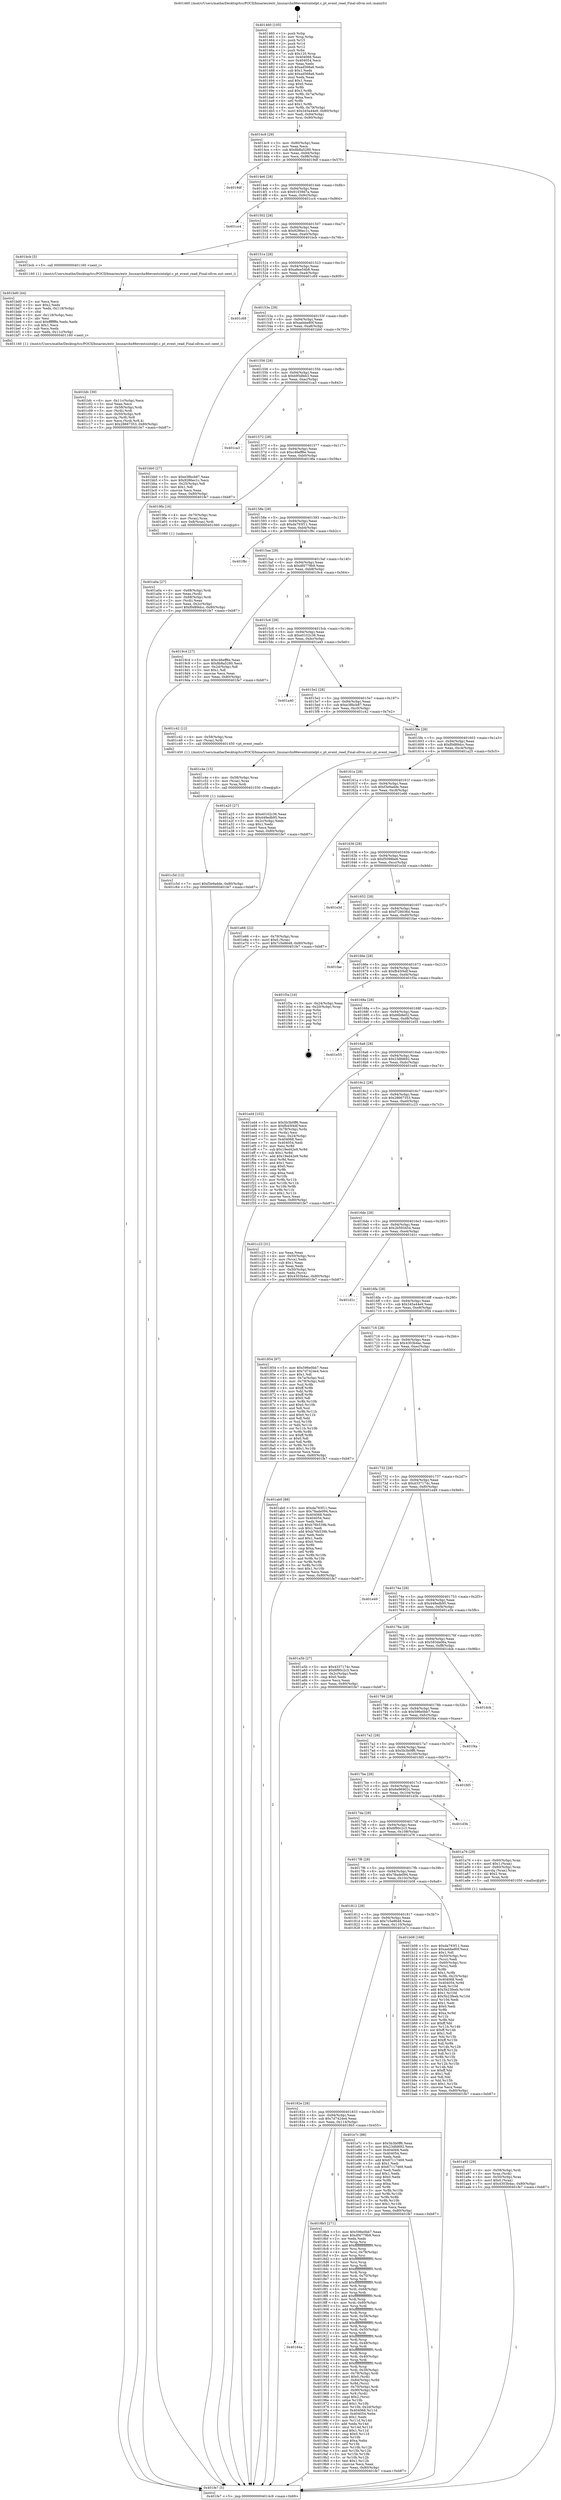 digraph "0x401460" {
  label = "0x401460 (/mnt/c/Users/mathe/Desktop/tcc/POCII/binaries/extr_linuxarchx86eventsintelpt.c_pt_event_read_Final-ollvm.out::main(0))"
  labelloc = "t"
  node[shape=record]

  Entry [label="",width=0.3,height=0.3,shape=circle,fillcolor=black,style=filled]
  "0x4014c9" [label="{
     0x4014c9 [29]\l
     | [instrs]\l
     &nbsp;&nbsp;0x4014c9 \<+3\>: mov -0x80(%rbp),%eax\l
     &nbsp;&nbsp;0x4014cc \<+2\>: mov %eax,%ecx\l
     &nbsp;&nbsp;0x4014ce \<+6\>: sub $0x8b8a5280,%ecx\l
     &nbsp;&nbsp;0x4014d4 \<+6\>: mov %eax,-0x94(%rbp)\l
     &nbsp;&nbsp;0x4014da \<+6\>: mov %ecx,-0x98(%rbp)\l
     &nbsp;&nbsp;0x4014e0 \<+6\>: je 00000000004019df \<main+0x57f\>\l
  }"]
  "0x4019df" [label="{
     0x4019df\l
  }", style=dashed]
  "0x4014e6" [label="{
     0x4014e6 [28]\l
     | [instrs]\l
     &nbsp;&nbsp;0x4014e6 \<+5\>: jmp 00000000004014eb \<main+0x8b\>\l
     &nbsp;&nbsp;0x4014eb \<+6\>: mov -0x94(%rbp),%eax\l
     &nbsp;&nbsp;0x4014f1 \<+5\>: sub $0x91039d7a,%eax\l
     &nbsp;&nbsp;0x4014f6 \<+6\>: mov %eax,-0x9c(%rbp)\l
     &nbsp;&nbsp;0x4014fc \<+6\>: je 0000000000401cc4 \<main+0x864\>\l
  }"]
  Exit [label="",width=0.3,height=0.3,shape=circle,fillcolor=black,style=filled,peripheries=2]
  "0x401cc4" [label="{
     0x401cc4\l
  }", style=dashed]
  "0x401502" [label="{
     0x401502 [28]\l
     | [instrs]\l
     &nbsp;&nbsp;0x401502 \<+5\>: jmp 0000000000401507 \<main+0xa7\>\l
     &nbsp;&nbsp;0x401507 \<+6\>: mov -0x94(%rbp),%eax\l
     &nbsp;&nbsp;0x40150d \<+5\>: sub $0x9286ec1c,%eax\l
     &nbsp;&nbsp;0x401512 \<+6\>: mov %eax,-0xa0(%rbp)\l
     &nbsp;&nbsp;0x401518 \<+6\>: je 0000000000401bcb \<main+0x76b\>\l
  }"]
  "0x401c5d" [label="{
     0x401c5d [12]\l
     | [instrs]\l
     &nbsp;&nbsp;0x401c5d \<+7\>: movl $0xf3e9adde,-0x80(%rbp)\l
     &nbsp;&nbsp;0x401c64 \<+5\>: jmp 0000000000401fe7 \<main+0xb87\>\l
  }"]
  "0x401bcb" [label="{
     0x401bcb [5]\l
     | [instrs]\l
     &nbsp;&nbsp;0x401bcb \<+5\>: call 0000000000401160 \<next_i\>\l
     | [calls]\l
     &nbsp;&nbsp;0x401160 \{1\} (/mnt/c/Users/mathe/Desktop/tcc/POCII/binaries/extr_linuxarchx86eventsintelpt.c_pt_event_read_Final-ollvm.out::next_i)\l
  }"]
  "0x40151e" [label="{
     0x40151e [28]\l
     | [instrs]\l
     &nbsp;&nbsp;0x40151e \<+5\>: jmp 0000000000401523 \<main+0xc3\>\l
     &nbsp;&nbsp;0x401523 \<+6\>: mov -0x94(%rbp),%eax\l
     &nbsp;&nbsp;0x401529 \<+5\>: sub $0xa8ee54b8,%eax\l
     &nbsp;&nbsp;0x40152e \<+6\>: mov %eax,-0xa4(%rbp)\l
     &nbsp;&nbsp;0x401534 \<+6\>: je 0000000000401c69 \<main+0x809\>\l
  }"]
  "0x401c4e" [label="{
     0x401c4e [15]\l
     | [instrs]\l
     &nbsp;&nbsp;0x401c4e \<+4\>: mov -0x58(%rbp),%rax\l
     &nbsp;&nbsp;0x401c52 \<+3\>: mov (%rax),%rax\l
     &nbsp;&nbsp;0x401c55 \<+3\>: mov %rax,%rdi\l
     &nbsp;&nbsp;0x401c58 \<+5\>: call 0000000000401030 \<free@plt\>\l
     | [calls]\l
     &nbsp;&nbsp;0x401030 \{1\} (unknown)\l
  }"]
  "0x401c69" [label="{
     0x401c69\l
  }", style=dashed]
  "0x40153a" [label="{
     0x40153a [28]\l
     | [instrs]\l
     &nbsp;&nbsp;0x40153a \<+5\>: jmp 000000000040153f \<main+0xdf\>\l
     &nbsp;&nbsp;0x40153f \<+6\>: mov -0x94(%rbp),%eax\l
     &nbsp;&nbsp;0x401545 \<+5\>: sub $0xaebbe80f,%eax\l
     &nbsp;&nbsp;0x40154a \<+6\>: mov %eax,-0xa8(%rbp)\l
     &nbsp;&nbsp;0x401550 \<+6\>: je 0000000000401bb0 \<main+0x750\>\l
  }"]
  "0x401bfc" [label="{
     0x401bfc [39]\l
     | [instrs]\l
     &nbsp;&nbsp;0x401bfc \<+6\>: mov -0x11c(%rbp),%ecx\l
     &nbsp;&nbsp;0x401c02 \<+3\>: imul %eax,%ecx\l
     &nbsp;&nbsp;0x401c05 \<+4\>: mov -0x58(%rbp),%rdi\l
     &nbsp;&nbsp;0x401c09 \<+3\>: mov (%rdi),%rdi\l
     &nbsp;&nbsp;0x401c0c \<+4\>: mov -0x50(%rbp),%r8\l
     &nbsp;&nbsp;0x401c10 \<+3\>: movslq (%r8),%r8\l
     &nbsp;&nbsp;0x401c13 \<+4\>: mov %ecx,(%rdi,%r8,4)\l
     &nbsp;&nbsp;0x401c17 \<+7\>: movl $0x28667353,-0x80(%rbp)\l
     &nbsp;&nbsp;0x401c1e \<+5\>: jmp 0000000000401fe7 \<main+0xb87\>\l
  }"]
  "0x401bb0" [label="{
     0x401bb0 [27]\l
     | [instrs]\l
     &nbsp;&nbsp;0x401bb0 \<+5\>: mov $0xe38bcb87,%eax\l
     &nbsp;&nbsp;0x401bb5 \<+5\>: mov $0x9286ec1c,%ecx\l
     &nbsp;&nbsp;0x401bba \<+3\>: mov -0x25(%rbp),%dl\l
     &nbsp;&nbsp;0x401bbd \<+3\>: test $0x1,%dl\l
     &nbsp;&nbsp;0x401bc0 \<+3\>: cmovne %ecx,%eax\l
     &nbsp;&nbsp;0x401bc3 \<+3\>: mov %eax,-0x80(%rbp)\l
     &nbsp;&nbsp;0x401bc6 \<+5\>: jmp 0000000000401fe7 \<main+0xb87\>\l
  }"]
  "0x401556" [label="{
     0x401556 [28]\l
     | [instrs]\l
     &nbsp;&nbsp;0x401556 \<+5\>: jmp 000000000040155b \<main+0xfb\>\l
     &nbsp;&nbsp;0x40155b \<+6\>: mov -0x94(%rbp),%eax\l
     &nbsp;&nbsp;0x401561 \<+5\>: sub $0xb95dfeb3,%eax\l
     &nbsp;&nbsp;0x401566 \<+6\>: mov %eax,-0xac(%rbp)\l
     &nbsp;&nbsp;0x40156c \<+6\>: je 0000000000401ca3 \<main+0x843\>\l
  }"]
  "0x401bd0" [label="{
     0x401bd0 [44]\l
     | [instrs]\l
     &nbsp;&nbsp;0x401bd0 \<+2\>: xor %ecx,%ecx\l
     &nbsp;&nbsp;0x401bd2 \<+5\>: mov $0x2,%edx\l
     &nbsp;&nbsp;0x401bd7 \<+6\>: mov %edx,-0x118(%rbp)\l
     &nbsp;&nbsp;0x401bdd \<+1\>: cltd\l
     &nbsp;&nbsp;0x401bde \<+6\>: mov -0x118(%rbp),%esi\l
     &nbsp;&nbsp;0x401be4 \<+2\>: idiv %esi\l
     &nbsp;&nbsp;0x401be6 \<+6\>: imul $0xfffffffe,%edx,%edx\l
     &nbsp;&nbsp;0x401bec \<+3\>: sub $0x1,%ecx\l
     &nbsp;&nbsp;0x401bef \<+2\>: sub %ecx,%edx\l
     &nbsp;&nbsp;0x401bf1 \<+6\>: mov %edx,-0x11c(%rbp)\l
     &nbsp;&nbsp;0x401bf7 \<+5\>: call 0000000000401160 \<next_i\>\l
     | [calls]\l
     &nbsp;&nbsp;0x401160 \{1\} (/mnt/c/Users/mathe/Desktop/tcc/POCII/binaries/extr_linuxarchx86eventsintelpt.c_pt_event_read_Final-ollvm.out::next_i)\l
  }"]
  "0x401ca3" [label="{
     0x401ca3\l
  }", style=dashed]
  "0x401572" [label="{
     0x401572 [28]\l
     | [instrs]\l
     &nbsp;&nbsp;0x401572 \<+5\>: jmp 0000000000401577 \<main+0x117\>\l
     &nbsp;&nbsp;0x401577 \<+6\>: mov -0x94(%rbp),%eax\l
     &nbsp;&nbsp;0x40157d \<+5\>: sub $0xc46eff6e,%eax\l
     &nbsp;&nbsp;0x401582 \<+6\>: mov %eax,-0xb0(%rbp)\l
     &nbsp;&nbsp;0x401588 \<+6\>: je 00000000004019fa \<main+0x59a\>\l
  }"]
  "0x401a93" [label="{
     0x401a93 [29]\l
     | [instrs]\l
     &nbsp;&nbsp;0x401a93 \<+4\>: mov -0x58(%rbp),%rdi\l
     &nbsp;&nbsp;0x401a97 \<+3\>: mov %rax,(%rdi)\l
     &nbsp;&nbsp;0x401a9a \<+4\>: mov -0x50(%rbp),%rax\l
     &nbsp;&nbsp;0x401a9e \<+6\>: movl $0x0,(%rax)\l
     &nbsp;&nbsp;0x401aa4 \<+7\>: movl $0x4303b4ac,-0x80(%rbp)\l
     &nbsp;&nbsp;0x401aab \<+5\>: jmp 0000000000401fe7 \<main+0xb87\>\l
  }"]
  "0x4019fa" [label="{
     0x4019fa [16]\l
     | [instrs]\l
     &nbsp;&nbsp;0x4019fa \<+4\>: mov -0x70(%rbp),%rax\l
     &nbsp;&nbsp;0x4019fe \<+3\>: mov (%rax),%rax\l
     &nbsp;&nbsp;0x401a01 \<+4\>: mov 0x8(%rax),%rdi\l
     &nbsp;&nbsp;0x401a05 \<+5\>: call 0000000000401060 \<atoi@plt\>\l
     | [calls]\l
     &nbsp;&nbsp;0x401060 \{1\} (unknown)\l
  }"]
  "0x40158e" [label="{
     0x40158e [28]\l
     | [instrs]\l
     &nbsp;&nbsp;0x40158e \<+5\>: jmp 0000000000401593 \<main+0x133\>\l
     &nbsp;&nbsp;0x401593 \<+6\>: mov -0x94(%rbp),%eax\l
     &nbsp;&nbsp;0x401599 \<+5\>: sub $0xda793f11,%eax\l
     &nbsp;&nbsp;0x40159e \<+6\>: mov %eax,-0xb4(%rbp)\l
     &nbsp;&nbsp;0x4015a4 \<+6\>: je 0000000000401f8c \<main+0xb2c\>\l
  }"]
  "0x401a0a" [label="{
     0x401a0a [27]\l
     | [instrs]\l
     &nbsp;&nbsp;0x401a0a \<+4\>: mov -0x68(%rbp),%rdi\l
     &nbsp;&nbsp;0x401a0e \<+2\>: mov %eax,(%rdi)\l
     &nbsp;&nbsp;0x401a10 \<+4\>: mov -0x68(%rbp),%rdi\l
     &nbsp;&nbsp;0x401a14 \<+2\>: mov (%rdi),%eax\l
     &nbsp;&nbsp;0x401a16 \<+3\>: mov %eax,-0x2c(%rbp)\l
     &nbsp;&nbsp;0x401a19 \<+7\>: movl $0xf0d89dcc,-0x80(%rbp)\l
     &nbsp;&nbsp;0x401a20 \<+5\>: jmp 0000000000401fe7 \<main+0xb87\>\l
  }"]
  "0x401f8c" [label="{
     0x401f8c\l
  }", style=dashed]
  "0x4015aa" [label="{
     0x4015aa [28]\l
     | [instrs]\l
     &nbsp;&nbsp;0x4015aa \<+5\>: jmp 00000000004015af \<main+0x14f\>\l
     &nbsp;&nbsp;0x4015af \<+6\>: mov -0x94(%rbp),%eax\l
     &nbsp;&nbsp;0x4015b5 \<+5\>: sub $0xdf4779b9,%eax\l
     &nbsp;&nbsp;0x4015ba \<+6\>: mov %eax,-0xb8(%rbp)\l
     &nbsp;&nbsp;0x4015c0 \<+6\>: je 00000000004019c4 \<main+0x564\>\l
  }"]
  "0x40184a" [label="{
     0x40184a\l
  }", style=dashed]
  "0x4019c4" [label="{
     0x4019c4 [27]\l
     | [instrs]\l
     &nbsp;&nbsp;0x4019c4 \<+5\>: mov $0xc46eff6e,%eax\l
     &nbsp;&nbsp;0x4019c9 \<+5\>: mov $0x8b8a5280,%ecx\l
     &nbsp;&nbsp;0x4019ce \<+3\>: mov -0x2d(%rbp),%dl\l
     &nbsp;&nbsp;0x4019d1 \<+3\>: test $0x1,%dl\l
     &nbsp;&nbsp;0x4019d4 \<+3\>: cmovne %ecx,%eax\l
     &nbsp;&nbsp;0x4019d7 \<+3\>: mov %eax,-0x80(%rbp)\l
     &nbsp;&nbsp;0x4019da \<+5\>: jmp 0000000000401fe7 \<main+0xb87\>\l
  }"]
  "0x4015c6" [label="{
     0x4015c6 [28]\l
     | [instrs]\l
     &nbsp;&nbsp;0x4015c6 \<+5\>: jmp 00000000004015cb \<main+0x16b\>\l
     &nbsp;&nbsp;0x4015cb \<+6\>: mov -0x94(%rbp),%eax\l
     &nbsp;&nbsp;0x4015d1 \<+5\>: sub $0xe0102c36,%eax\l
     &nbsp;&nbsp;0x4015d6 \<+6\>: mov %eax,-0xbc(%rbp)\l
     &nbsp;&nbsp;0x4015dc \<+6\>: je 0000000000401a40 \<main+0x5e0\>\l
  }"]
  "0x4018b5" [label="{
     0x4018b5 [271]\l
     | [instrs]\l
     &nbsp;&nbsp;0x4018b5 \<+5\>: mov $0x596e0bb7,%eax\l
     &nbsp;&nbsp;0x4018ba \<+5\>: mov $0xdf4779b9,%ecx\l
     &nbsp;&nbsp;0x4018bf \<+2\>: xor %edx,%edx\l
     &nbsp;&nbsp;0x4018c1 \<+3\>: mov %rsp,%rsi\l
     &nbsp;&nbsp;0x4018c4 \<+4\>: add $0xfffffffffffffff0,%rsi\l
     &nbsp;&nbsp;0x4018c8 \<+3\>: mov %rsi,%rsp\l
     &nbsp;&nbsp;0x4018cb \<+4\>: mov %rsi,-0x78(%rbp)\l
     &nbsp;&nbsp;0x4018cf \<+3\>: mov %rsp,%rsi\l
     &nbsp;&nbsp;0x4018d2 \<+4\>: add $0xfffffffffffffff0,%rsi\l
     &nbsp;&nbsp;0x4018d6 \<+3\>: mov %rsi,%rsp\l
     &nbsp;&nbsp;0x4018d9 \<+3\>: mov %rsp,%rdi\l
     &nbsp;&nbsp;0x4018dc \<+4\>: add $0xfffffffffffffff0,%rdi\l
     &nbsp;&nbsp;0x4018e0 \<+3\>: mov %rdi,%rsp\l
     &nbsp;&nbsp;0x4018e3 \<+4\>: mov %rdi,-0x70(%rbp)\l
     &nbsp;&nbsp;0x4018e7 \<+3\>: mov %rsp,%rdi\l
     &nbsp;&nbsp;0x4018ea \<+4\>: add $0xfffffffffffffff0,%rdi\l
     &nbsp;&nbsp;0x4018ee \<+3\>: mov %rdi,%rsp\l
     &nbsp;&nbsp;0x4018f1 \<+4\>: mov %rdi,-0x68(%rbp)\l
     &nbsp;&nbsp;0x4018f5 \<+3\>: mov %rsp,%rdi\l
     &nbsp;&nbsp;0x4018f8 \<+4\>: add $0xfffffffffffffff0,%rdi\l
     &nbsp;&nbsp;0x4018fc \<+3\>: mov %rdi,%rsp\l
     &nbsp;&nbsp;0x4018ff \<+4\>: mov %rdi,-0x60(%rbp)\l
     &nbsp;&nbsp;0x401903 \<+3\>: mov %rsp,%rdi\l
     &nbsp;&nbsp;0x401906 \<+4\>: add $0xfffffffffffffff0,%rdi\l
     &nbsp;&nbsp;0x40190a \<+3\>: mov %rdi,%rsp\l
     &nbsp;&nbsp;0x40190d \<+4\>: mov %rdi,-0x58(%rbp)\l
     &nbsp;&nbsp;0x401911 \<+3\>: mov %rsp,%rdi\l
     &nbsp;&nbsp;0x401914 \<+4\>: add $0xfffffffffffffff0,%rdi\l
     &nbsp;&nbsp;0x401918 \<+3\>: mov %rdi,%rsp\l
     &nbsp;&nbsp;0x40191b \<+4\>: mov %rdi,-0x50(%rbp)\l
     &nbsp;&nbsp;0x40191f \<+3\>: mov %rsp,%rdi\l
     &nbsp;&nbsp;0x401922 \<+4\>: add $0xfffffffffffffff0,%rdi\l
     &nbsp;&nbsp;0x401926 \<+3\>: mov %rdi,%rsp\l
     &nbsp;&nbsp;0x401929 \<+4\>: mov %rdi,-0x48(%rbp)\l
     &nbsp;&nbsp;0x40192d \<+3\>: mov %rsp,%rdi\l
     &nbsp;&nbsp;0x401930 \<+4\>: add $0xfffffffffffffff0,%rdi\l
     &nbsp;&nbsp;0x401934 \<+3\>: mov %rdi,%rsp\l
     &nbsp;&nbsp;0x401937 \<+4\>: mov %rdi,-0x40(%rbp)\l
     &nbsp;&nbsp;0x40193b \<+3\>: mov %rsp,%rdi\l
     &nbsp;&nbsp;0x40193e \<+4\>: add $0xfffffffffffffff0,%rdi\l
     &nbsp;&nbsp;0x401942 \<+3\>: mov %rdi,%rsp\l
     &nbsp;&nbsp;0x401945 \<+4\>: mov %rdi,-0x38(%rbp)\l
     &nbsp;&nbsp;0x401949 \<+4\>: mov -0x78(%rbp),%rdi\l
     &nbsp;&nbsp;0x40194d \<+6\>: movl $0x0,(%rdi)\l
     &nbsp;&nbsp;0x401953 \<+7\>: mov -0x84(%rbp),%r8d\l
     &nbsp;&nbsp;0x40195a \<+3\>: mov %r8d,(%rsi)\l
     &nbsp;&nbsp;0x40195d \<+4\>: mov -0x70(%rbp),%rdi\l
     &nbsp;&nbsp;0x401961 \<+7\>: mov -0x90(%rbp),%r9\l
     &nbsp;&nbsp;0x401968 \<+3\>: mov %r9,(%rdi)\l
     &nbsp;&nbsp;0x40196b \<+3\>: cmpl $0x2,(%rsi)\l
     &nbsp;&nbsp;0x40196e \<+4\>: setne %r10b\l
     &nbsp;&nbsp;0x401972 \<+4\>: and $0x1,%r10b\l
     &nbsp;&nbsp;0x401976 \<+4\>: mov %r10b,-0x2d(%rbp)\l
     &nbsp;&nbsp;0x40197a \<+8\>: mov 0x404068,%r11d\l
     &nbsp;&nbsp;0x401982 \<+7\>: mov 0x404054,%ebx\l
     &nbsp;&nbsp;0x401989 \<+3\>: sub $0x1,%edx\l
     &nbsp;&nbsp;0x40198c \<+3\>: mov %r11d,%r14d\l
     &nbsp;&nbsp;0x40198f \<+3\>: add %edx,%r14d\l
     &nbsp;&nbsp;0x401992 \<+4\>: imul %r14d,%r11d\l
     &nbsp;&nbsp;0x401996 \<+4\>: and $0x1,%r11d\l
     &nbsp;&nbsp;0x40199a \<+4\>: cmp $0x0,%r11d\l
     &nbsp;&nbsp;0x40199e \<+4\>: sete %r10b\l
     &nbsp;&nbsp;0x4019a2 \<+3\>: cmp $0xa,%ebx\l
     &nbsp;&nbsp;0x4019a5 \<+4\>: setl %r15b\l
     &nbsp;&nbsp;0x4019a9 \<+3\>: mov %r10b,%r12b\l
     &nbsp;&nbsp;0x4019ac \<+3\>: and %r15b,%r12b\l
     &nbsp;&nbsp;0x4019af \<+3\>: xor %r15b,%r10b\l
     &nbsp;&nbsp;0x4019b2 \<+3\>: or %r10b,%r12b\l
     &nbsp;&nbsp;0x4019b5 \<+4\>: test $0x1,%r12b\l
     &nbsp;&nbsp;0x4019b9 \<+3\>: cmovne %ecx,%eax\l
     &nbsp;&nbsp;0x4019bc \<+3\>: mov %eax,-0x80(%rbp)\l
     &nbsp;&nbsp;0x4019bf \<+5\>: jmp 0000000000401fe7 \<main+0xb87\>\l
  }"]
  "0x401a40" [label="{
     0x401a40\l
  }", style=dashed]
  "0x4015e2" [label="{
     0x4015e2 [28]\l
     | [instrs]\l
     &nbsp;&nbsp;0x4015e2 \<+5\>: jmp 00000000004015e7 \<main+0x187\>\l
     &nbsp;&nbsp;0x4015e7 \<+6\>: mov -0x94(%rbp),%eax\l
     &nbsp;&nbsp;0x4015ed \<+5\>: sub $0xe38bcb87,%eax\l
     &nbsp;&nbsp;0x4015f2 \<+6\>: mov %eax,-0xc0(%rbp)\l
     &nbsp;&nbsp;0x4015f8 \<+6\>: je 0000000000401c42 \<main+0x7e2\>\l
  }"]
  "0x40182e" [label="{
     0x40182e [28]\l
     | [instrs]\l
     &nbsp;&nbsp;0x40182e \<+5\>: jmp 0000000000401833 \<main+0x3d3\>\l
     &nbsp;&nbsp;0x401833 \<+6\>: mov -0x94(%rbp),%eax\l
     &nbsp;&nbsp;0x401839 \<+5\>: sub $0x7d7424e4,%eax\l
     &nbsp;&nbsp;0x40183e \<+6\>: mov %eax,-0x114(%rbp)\l
     &nbsp;&nbsp;0x401844 \<+6\>: je 00000000004018b5 \<main+0x455\>\l
  }"]
  "0x401c42" [label="{
     0x401c42 [12]\l
     | [instrs]\l
     &nbsp;&nbsp;0x401c42 \<+4\>: mov -0x58(%rbp),%rax\l
     &nbsp;&nbsp;0x401c46 \<+3\>: mov (%rax),%rdi\l
     &nbsp;&nbsp;0x401c49 \<+5\>: call 0000000000401450 \<pt_event_read\>\l
     | [calls]\l
     &nbsp;&nbsp;0x401450 \{1\} (/mnt/c/Users/mathe/Desktop/tcc/POCII/binaries/extr_linuxarchx86eventsintelpt.c_pt_event_read_Final-ollvm.out::pt_event_read)\l
  }"]
  "0x4015fe" [label="{
     0x4015fe [28]\l
     | [instrs]\l
     &nbsp;&nbsp;0x4015fe \<+5\>: jmp 0000000000401603 \<main+0x1a3\>\l
     &nbsp;&nbsp;0x401603 \<+6\>: mov -0x94(%rbp),%eax\l
     &nbsp;&nbsp;0x401609 \<+5\>: sub $0xf0d89dcc,%eax\l
     &nbsp;&nbsp;0x40160e \<+6\>: mov %eax,-0xc4(%rbp)\l
     &nbsp;&nbsp;0x401614 \<+6\>: je 0000000000401a25 \<main+0x5c5\>\l
  }"]
  "0x401e7c" [label="{
     0x401e7c [88]\l
     | [instrs]\l
     &nbsp;&nbsp;0x401e7c \<+5\>: mov $0x5b3b0ff6,%eax\l
     &nbsp;&nbsp;0x401e81 \<+5\>: mov $0x23dfd692,%ecx\l
     &nbsp;&nbsp;0x401e86 \<+7\>: mov 0x404068,%edx\l
     &nbsp;&nbsp;0x401e8d \<+7\>: mov 0x404054,%esi\l
     &nbsp;&nbsp;0x401e94 \<+2\>: mov %edx,%edi\l
     &nbsp;&nbsp;0x401e96 \<+6\>: add $0x67117469,%edi\l
     &nbsp;&nbsp;0x401e9c \<+3\>: sub $0x1,%edi\l
     &nbsp;&nbsp;0x401e9f \<+6\>: sub $0x67117469,%edi\l
     &nbsp;&nbsp;0x401ea5 \<+3\>: imul %edi,%edx\l
     &nbsp;&nbsp;0x401ea8 \<+3\>: and $0x1,%edx\l
     &nbsp;&nbsp;0x401eab \<+3\>: cmp $0x0,%edx\l
     &nbsp;&nbsp;0x401eae \<+4\>: sete %r8b\l
     &nbsp;&nbsp;0x401eb2 \<+3\>: cmp $0xa,%esi\l
     &nbsp;&nbsp;0x401eb5 \<+4\>: setl %r9b\l
     &nbsp;&nbsp;0x401eb9 \<+3\>: mov %r8b,%r10b\l
     &nbsp;&nbsp;0x401ebc \<+3\>: and %r9b,%r10b\l
     &nbsp;&nbsp;0x401ebf \<+3\>: xor %r9b,%r8b\l
     &nbsp;&nbsp;0x401ec2 \<+3\>: or %r8b,%r10b\l
     &nbsp;&nbsp;0x401ec5 \<+4\>: test $0x1,%r10b\l
     &nbsp;&nbsp;0x401ec9 \<+3\>: cmovne %ecx,%eax\l
     &nbsp;&nbsp;0x401ecc \<+3\>: mov %eax,-0x80(%rbp)\l
     &nbsp;&nbsp;0x401ecf \<+5\>: jmp 0000000000401fe7 \<main+0xb87\>\l
  }"]
  "0x401a25" [label="{
     0x401a25 [27]\l
     | [instrs]\l
     &nbsp;&nbsp;0x401a25 \<+5\>: mov $0xe0102c36,%eax\l
     &nbsp;&nbsp;0x401a2a \<+5\>: mov $0x448edb95,%ecx\l
     &nbsp;&nbsp;0x401a2f \<+3\>: mov -0x2c(%rbp),%edx\l
     &nbsp;&nbsp;0x401a32 \<+3\>: cmp $0x1,%edx\l
     &nbsp;&nbsp;0x401a35 \<+3\>: cmovl %ecx,%eax\l
     &nbsp;&nbsp;0x401a38 \<+3\>: mov %eax,-0x80(%rbp)\l
     &nbsp;&nbsp;0x401a3b \<+5\>: jmp 0000000000401fe7 \<main+0xb87\>\l
  }"]
  "0x40161a" [label="{
     0x40161a [28]\l
     | [instrs]\l
     &nbsp;&nbsp;0x40161a \<+5\>: jmp 000000000040161f \<main+0x1bf\>\l
     &nbsp;&nbsp;0x40161f \<+6\>: mov -0x94(%rbp),%eax\l
     &nbsp;&nbsp;0x401625 \<+5\>: sub $0xf3e9adde,%eax\l
     &nbsp;&nbsp;0x40162a \<+6\>: mov %eax,-0xc8(%rbp)\l
     &nbsp;&nbsp;0x401630 \<+6\>: je 0000000000401e66 \<main+0xa06\>\l
  }"]
  "0x401812" [label="{
     0x401812 [28]\l
     | [instrs]\l
     &nbsp;&nbsp;0x401812 \<+5\>: jmp 0000000000401817 \<main+0x3b7\>\l
     &nbsp;&nbsp;0x401817 \<+6\>: mov -0x94(%rbp),%eax\l
     &nbsp;&nbsp;0x40181d \<+5\>: sub $0x7c5e8648,%eax\l
     &nbsp;&nbsp;0x401822 \<+6\>: mov %eax,-0x110(%rbp)\l
     &nbsp;&nbsp;0x401828 \<+6\>: je 0000000000401e7c \<main+0xa1c\>\l
  }"]
  "0x401e66" [label="{
     0x401e66 [22]\l
     | [instrs]\l
     &nbsp;&nbsp;0x401e66 \<+4\>: mov -0x78(%rbp),%rax\l
     &nbsp;&nbsp;0x401e6a \<+6\>: movl $0x0,(%rax)\l
     &nbsp;&nbsp;0x401e70 \<+7\>: movl $0x7c5e8648,-0x80(%rbp)\l
     &nbsp;&nbsp;0x401e77 \<+5\>: jmp 0000000000401fe7 \<main+0xb87\>\l
  }"]
  "0x401636" [label="{
     0x401636 [28]\l
     | [instrs]\l
     &nbsp;&nbsp;0x401636 \<+5\>: jmp 000000000040163b \<main+0x1db\>\l
     &nbsp;&nbsp;0x40163b \<+6\>: mov -0x94(%rbp),%eax\l
     &nbsp;&nbsp;0x401641 \<+5\>: sub $0xf5098be6,%eax\l
     &nbsp;&nbsp;0x401646 \<+6\>: mov %eax,-0xcc(%rbp)\l
     &nbsp;&nbsp;0x40164c \<+6\>: je 0000000000401e3d \<main+0x9dd\>\l
  }"]
  "0x401b08" [label="{
     0x401b08 [168]\l
     | [instrs]\l
     &nbsp;&nbsp;0x401b08 \<+5\>: mov $0xda793f11,%eax\l
     &nbsp;&nbsp;0x401b0d \<+5\>: mov $0xaebbe80f,%ecx\l
     &nbsp;&nbsp;0x401b12 \<+2\>: mov $0x1,%dl\l
     &nbsp;&nbsp;0x401b14 \<+4\>: mov -0x50(%rbp),%rsi\l
     &nbsp;&nbsp;0x401b18 \<+2\>: mov (%rsi),%edi\l
     &nbsp;&nbsp;0x401b1a \<+4\>: mov -0x60(%rbp),%rsi\l
     &nbsp;&nbsp;0x401b1e \<+2\>: cmp (%rsi),%edi\l
     &nbsp;&nbsp;0x401b20 \<+4\>: setl %r8b\l
     &nbsp;&nbsp;0x401b24 \<+4\>: and $0x1,%r8b\l
     &nbsp;&nbsp;0x401b28 \<+4\>: mov %r8b,-0x25(%rbp)\l
     &nbsp;&nbsp;0x401b2c \<+7\>: mov 0x404068,%edi\l
     &nbsp;&nbsp;0x401b33 \<+8\>: mov 0x404054,%r9d\l
     &nbsp;&nbsp;0x401b3b \<+3\>: mov %edi,%r10d\l
     &nbsp;&nbsp;0x401b3e \<+7\>: add $0x5b23feeb,%r10d\l
     &nbsp;&nbsp;0x401b45 \<+4\>: sub $0x1,%r10d\l
     &nbsp;&nbsp;0x401b49 \<+7\>: sub $0x5b23feeb,%r10d\l
     &nbsp;&nbsp;0x401b50 \<+4\>: imul %r10d,%edi\l
     &nbsp;&nbsp;0x401b54 \<+3\>: and $0x1,%edi\l
     &nbsp;&nbsp;0x401b57 \<+3\>: cmp $0x0,%edi\l
     &nbsp;&nbsp;0x401b5a \<+4\>: sete %r8b\l
     &nbsp;&nbsp;0x401b5e \<+4\>: cmp $0xa,%r9d\l
     &nbsp;&nbsp;0x401b62 \<+4\>: setl %r11b\l
     &nbsp;&nbsp;0x401b66 \<+3\>: mov %r8b,%bl\l
     &nbsp;&nbsp;0x401b69 \<+3\>: xor $0xff,%bl\l
     &nbsp;&nbsp;0x401b6c \<+3\>: mov %r11b,%r14b\l
     &nbsp;&nbsp;0x401b6f \<+4\>: xor $0xff,%r14b\l
     &nbsp;&nbsp;0x401b73 \<+3\>: xor $0x1,%dl\l
     &nbsp;&nbsp;0x401b76 \<+3\>: mov %bl,%r15b\l
     &nbsp;&nbsp;0x401b79 \<+4\>: and $0xff,%r15b\l
     &nbsp;&nbsp;0x401b7d \<+3\>: and %dl,%r8b\l
     &nbsp;&nbsp;0x401b80 \<+3\>: mov %r14b,%r12b\l
     &nbsp;&nbsp;0x401b83 \<+4\>: and $0xff,%r12b\l
     &nbsp;&nbsp;0x401b87 \<+3\>: and %dl,%r11b\l
     &nbsp;&nbsp;0x401b8a \<+3\>: or %r8b,%r15b\l
     &nbsp;&nbsp;0x401b8d \<+3\>: or %r11b,%r12b\l
     &nbsp;&nbsp;0x401b90 \<+3\>: xor %r12b,%r15b\l
     &nbsp;&nbsp;0x401b93 \<+3\>: or %r14b,%bl\l
     &nbsp;&nbsp;0x401b96 \<+3\>: xor $0xff,%bl\l
     &nbsp;&nbsp;0x401b99 \<+3\>: or $0x1,%dl\l
     &nbsp;&nbsp;0x401b9c \<+2\>: and %dl,%bl\l
     &nbsp;&nbsp;0x401b9e \<+3\>: or %bl,%r15b\l
     &nbsp;&nbsp;0x401ba1 \<+4\>: test $0x1,%r15b\l
     &nbsp;&nbsp;0x401ba5 \<+3\>: cmovne %ecx,%eax\l
     &nbsp;&nbsp;0x401ba8 \<+3\>: mov %eax,-0x80(%rbp)\l
     &nbsp;&nbsp;0x401bab \<+5\>: jmp 0000000000401fe7 \<main+0xb87\>\l
  }"]
  "0x401e3d" [label="{
     0x401e3d\l
  }", style=dashed]
  "0x401652" [label="{
     0x401652 [28]\l
     | [instrs]\l
     &nbsp;&nbsp;0x401652 \<+5\>: jmp 0000000000401657 \<main+0x1f7\>\l
     &nbsp;&nbsp;0x401657 \<+6\>: mov -0x94(%rbp),%eax\l
     &nbsp;&nbsp;0x40165d \<+5\>: sub $0xf728036d,%eax\l
     &nbsp;&nbsp;0x401662 \<+6\>: mov %eax,-0xd0(%rbp)\l
     &nbsp;&nbsp;0x401668 \<+6\>: je 0000000000401fae \<main+0xb4e\>\l
  }"]
  "0x4017f6" [label="{
     0x4017f6 [28]\l
     | [instrs]\l
     &nbsp;&nbsp;0x4017f6 \<+5\>: jmp 00000000004017fb \<main+0x39b\>\l
     &nbsp;&nbsp;0x4017fb \<+6\>: mov -0x94(%rbp),%eax\l
     &nbsp;&nbsp;0x401801 \<+5\>: sub $0x78ade094,%eax\l
     &nbsp;&nbsp;0x401806 \<+6\>: mov %eax,-0x10c(%rbp)\l
     &nbsp;&nbsp;0x40180c \<+6\>: je 0000000000401b08 \<main+0x6a8\>\l
  }"]
  "0x401fae" [label="{
     0x401fae\l
  }", style=dashed]
  "0x40166e" [label="{
     0x40166e [28]\l
     | [instrs]\l
     &nbsp;&nbsp;0x40166e \<+5\>: jmp 0000000000401673 \<main+0x213\>\l
     &nbsp;&nbsp;0x401673 \<+6\>: mov -0x94(%rbp),%eax\l
     &nbsp;&nbsp;0x401679 \<+5\>: sub $0xfb45f4df,%eax\l
     &nbsp;&nbsp;0x40167e \<+6\>: mov %eax,-0xd4(%rbp)\l
     &nbsp;&nbsp;0x401684 \<+6\>: je 0000000000401f3a \<main+0xada\>\l
  }"]
  "0x401a76" [label="{
     0x401a76 [29]\l
     | [instrs]\l
     &nbsp;&nbsp;0x401a76 \<+4\>: mov -0x60(%rbp),%rax\l
     &nbsp;&nbsp;0x401a7a \<+6\>: movl $0x1,(%rax)\l
     &nbsp;&nbsp;0x401a80 \<+4\>: mov -0x60(%rbp),%rax\l
     &nbsp;&nbsp;0x401a84 \<+3\>: movslq (%rax),%rax\l
     &nbsp;&nbsp;0x401a87 \<+4\>: shl $0x2,%rax\l
     &nbsp;&nbsp;0x401a8b \<+3\>: mov %rax,%rdi\l
     &nbsp;&nbsp;0x401a8e \<+5\>: call 0000000000401050 \<malloc@plt\>\l
     | [calls]\l
     &nbsp;&nbsp;0x401050 \{1\} (unknown)\l
  }"]
  "0x401f3a" [label="{
     0x401f3a [16]\l
     | [instrs]\l
     &nbsp;&nbsp;0x401f3a \<+3\>: mov -0x24(%rbp),%eax\l
     &nbsp;&nbsp;0x401f3d \<+4\>: lea -0x20(%rbp),%rsp\l
     &nbsp;&nbsp;0x401f41 \<+1\>: pop %rbx\l
     &nbsp;&nbsp;0x401f42 \<+2\>: pop %r12\l
     &nbsp;&nbsp;0x401f44 \<+2\>: pop %r14\l
     &nbsp;&nbsp;0x401f46 \<+2\>: pop %r15\l
     &nbsp;&nbsp;0x401f48 \<+1\>: pop %rbp\l
     &nbsp;&nbsp;0x401f49 \<+1\>: ret\l
  }"]
  "0x40168a" [label="{
     0x40168a [28]\l
     | [instrs]\l
     &nbsp;&nbsp;0x40168a \<+5\>: jmp 000000000040168f \<main+0x22f\>\l
     &nbsp;&nbsp;0x40168f \<+6\>: mov -0x94(%rbp),%eax\l
     &nbsp;&nbsp;0x401695 \<+5\>: sub $0x66b8e02,%eax\l
     &nbsp;&nbsp;0x40169a \<+6\>: mov %eax,-0xd8(%rbp)\l
     &nbsp;&nbsp;0x4016a0 \<+6\>: je 0000000000401e55 \<main+0x9f5\>\l
  }"]
  "0x4017da" [label="{
     0x4017da [28]\l
     | [instrs]\l
     &nbsp;&nbsp;0x4017da \<+5\>: jmp 00000000004017df \<main+0x37f\>\l
     &nbsp;&nbsp;0x4017df \<+6\>: mov -0x94(%rbp),%eax\l
     &nbsp;&nbsp;0x4017e5 \<+5\>: sub $0x6f90c2c3,%eax\l
     &nbsp;&nbsp;0x4017ea \<+6\>: mov %eax,-0x108(%rbp)\l
     &nbsp;&nbsp;0x4017f0 \<+6\>: je 0000000000401a76 \<main+0x616\>\l
  }"]
  "0x401e55" [label="{
     0x401e55\l
  }", style=dashed]
  "0x4016a6" [label="{
     0x4016a6 [28]\l
     | [instrs]\l
     &nbsp;&nbsp;0x4016a6 \<+5\>: jmp 00000000004016ab \<main+0x24b\>\l
     &nbsp;&nbsp;0x4016ab \<+6\>: mov -0x94(%rbp),%eax\l
     &nbsp;&nbsp;0x4016b1 \<+5\>: sub $0x23dfd692,%eax\l
     &nbsp;&nbsp;0x4016b6 \<+6\>: mov %eax,-0xdc(%rbp)\l
     &nbsp;&nbsp;0x4016bc \<+6\>: je 0000000000401ed4 \<main+0xa74\>\l
  }"]
  "0x401d3b" [label="{
     0x401d3b\l
  }", style=dashed]
  "0x401ed4" [label="{
     0x401ed4 [102]\l
     | [instrs]\l
     &nbsp;&nbsp;0x401ed4 \<+5\>: mov $0x5b3b0ff6,%eax\l
     &nbsp;&nbsp;0x401ed9 \<+5\>: mov $0xfb45f4df,%ecx\l
     &nbsp;&nbsp;0x401ede \<+4\>: mov -0x78(%rbp),%rdx\l
     &nbsp;&nbsp;0x401ee2 \<+2\>: mov (%rdx),%esi\l
     &nbsp;&nbsp;0x401ee4 \<+3\>: mov %esi,-0x24(%rbp)\l
     &nbsp;&nbsp;0x401ee7 \<+7\>: mov 0x404068,%esi\l
     &nbsp;&nbsp;0x401eee \<+7\>: mov 0x404054,%edi\l
     &nbsp;&nbsp;0x401ef5 \<+3\>: mov %esi,%r8d\l
     &nbsp;&nbsp;0x401ef8 \<+7\>: sub $0x19ed42e9,%r8d\l
     &nbsp;&nbsp;0x401eff \<+4\>: sub $0x1,%r8d\l
     &nbsp;&nbsp;0x401f03 \<+7\>: add $0x19ed42e9,%r8d\l
     &nbsp;&nbsp;0x401f0a \<+4\>: imul %r8d,%esi\l
     &nbsp;&nbsp;0x401f0e \<+3\>: and $0x1,%esi\l
     &nbsp;&nbsp;0x401f11 \<+3\>: cmp $0x0,%esi\l
     &nbsp;&nbsp;0x401f14 \<+4\>: sete %r9b\l
     &nbsp;&nbsp;0x401f18 \<+3\>: cmp $0xa,%edi\l
     &nbsp;&nbsp;0x401f1b \<+4\>: setl %r10b\l
     &nbsp;&nbsp;0x401f1f \<+3\>: mov %r9b,%r11b\l
     &nbsp;&nbsp;0x401f22 \<+3\>: and %r10b,%r11b\l
     &nbsp;&nbsp;0x401f25 \<+3\>: xor %r10b,%r9b\l
     &nbsp;&nbsp;0x401f28 \<+3\>: or %r9b,%r11b\l
     &nbsp;&nbsp;0x401f2b \<+4\>: test $0x1,%r11b\l
     &nbsp;&nbsp;0x401f2f \<+3\>: cmovne %ecx,%eax\l
     &nbsp;&nbsp;0x401f32 \<+3\>: mov %eax,-0x80(%rbp)\l
     &nbsp;&nbsp;0x401f35 \<+5\>: jmp 0000000000401fe7 \<main+0xb87\>\l
  }"]
  "0x4016c2" [label="{
     0x4016c2 [28]\l
     | [instrs]\l
     &nbsp;&nbsp;0x4016c2 \<+5\>: jmp 00000000004016c7 \<main+0x267\>\l
     &nbsp;&nbsp;0x4016c7 \<+6\>: mov -0x94(%rbp),%eax\l
     &nbsp;&nbsp;0x4016cd \<+5\>: sub $0x28667353,%eax\l
     &nbsp;&nbsp;0x4016d2 \<+6\>: mov %eax,-0xe0(%rbp)\l
     &nbsp;&nbsp;0x4016d8 \<+6\>: je 0000000000401c23 \<main+0x7c3\>\l
  }"]
  "0x4017be" [label="{
     0x4017be [28]\l
     | [instrs]\l
     &nbsp;&nbsp;0x4017be \<+5\>: jmp 00000000004017c3 \<main+0x363\>\l
     &nbsp;&nbsp;0x4017c3 \<+6\>: mov -0x94(%rbp),%eax\l
     &nbsp;&nbsp;0x4017c9 \<+5\>: sub $0x6e96902c,%eax\l
     &nbsp;&nbsp;0x4017ce \<+6\>: mov %eax,-0x104(%rbp)\l
     &nbsp;&nbsp;0x4017d4 \<+6\>: je 0000000000401d3b \<main+0x8db\>\l
  }"]
  "0x401c23" [label="{
     0x401c23 [31]\l
     | [instrs]\l
     &nbsp;&nbsp;0x401c23 \<+2\>: xor %eax,%eax\l
     &nbsp;&nbsp;0x401c25 \<+4\>: mov -0x50(%rbp),%rcx\l
     &nbsp;&nbsp;0x401c29 \<+2\>: mov (%rcx),%edx\l
     &nbsp;&nbsp;0x401c2b \<+3\>: sub $0x1,%eax\l
     &nbsp;&nbsp;0x401c2e \<+2\>: sub %eax,%edx\l
     &nbsp;&nbsp;0x401c30 \<+4\>: mov -0x50(%rbp),%rcx\l
     &nbsp;&nbsp;0x401c34 \<+2\>: mov %edx,(%rcx)\l
     &nbsp;&nbsp;0x401c36 \<+7\>: movl $0x4303b4ac,-0x80(%rbp)\l
     &nbsp;&nbsp;0x401c3d \<+5\>: jmp 0000000000401fe7 \<main+0xb87\>\l
  }"]
  "0x4016de" [label="{
     0x4016de [28]\l
     | [instrs]\l
     &nbsp;&nbsp;0x4016de \<+5\>: jmp 00000000004016e3 \<main+0x283\>\l
     &nbsp;&nbsp;0x4016e3 \<+6\>: mov -0x94(%rbp),%eax\l
     &nbsp;&nbsp;0x4016e9 \<+5\>: sub $0x2b593454,%eax\l
     &nbsp;&nbsp;0x4016ee \<+6\>: mov %eax,-0xe4(%rbp)\l
     &nbsp;&nbsp;0x4016f4 \<+6\>: je 0000000000401d1c \<main+0x8bc\>\l
  }"]
  "0x401fd5" [label="{
     0x401fd5\l
  }", style=dashed]
  "0x401d1c" [label="{
     0x401d1c\l
  }", style=dashed]
  "0x4016fa" [label="{
     0x4016fa [28]\l
     | [instrs]\l
     &nbsp;&nbsp;0x4016fa \<+5\>: jmp 00000000004016ff \<main+0x29f\>\l
     &nbsp;&nbsp;0x4016ff \<+6\>: mov -0x94(%rbp),%eax\l
     &nbsp;&nbsp;0x401705 \<+5\>: sub $0x345a44e9,%eax\l
     &nbsp;&nbsp;0x40170a \<+6\>: mov %eax,-0xe8(%rbp)\l
     &nbsp;&nbsp;0x401710 \<+6\>: je 0000000000401854 \<main+0x3f4\>\l
  }"]
  "0x4017a2" [label="{
     0x4017a2 [28]\l
     | [instrs]\l
     &nbsp;&nbsp;0x4017a2 \<+5\>: jmp 00000000004017a7 \<main+0x347\>\l
     &nbsp;&nbsp;0x4017a7 \<+6\>: mov -0x94(%rbp),%eax\l
     &nbsp;&nbsp;0x4017ad \<+5\>: sub $0x5b3b0ff6,%eax\l
     &nbsp;&nbsp;0x4017b2 \<+6\>: mov %eax,-0x100(%rbp)\l
     &nbsp;&nbsp;0x4017b8 \<+6\>: je 0000000000401fd5 \<main+0xb75\>\l
  }"]
  "0x401854" [label="{
     0x401854 [97]\l
     | [instrs]\l
     &nbsp;&nbsp;0x401854 \<+5\>: mov $0x596e0bb7,%eax\l
     &nbsp;&nbsp;0x401859 \<+5\>: mov $0x7d7424e4,%ecx\l
     &nbsp;&nbsp;0x40185e \<+2\>: mov $0x1,%dl\l
     &nbsp;&nbsp;0x401860 \<+4\>: mov -0x7a(%rbp),%sil\l
     &nbsp;&nbsp;0x401864 \<+4\>: mov -0x79(%rbp),%dil\l
     &nbsp;&nbsp;0x401868 \<+3\>: mov %sil,%r8b\l
     &nbsp;&nbsp;0x40186b \<+4\>: xor $0xff,%r8b\l
     &nbsp;&nbsp;0x40186f \<+3\>: mov %dil,%r9b\l
     &nbsp;&nbsp;0x401872 \<+4\>: xor $0xff,%r9b\l
     &nbsp;&nbsp;0x401876 \<+3\>: xor $0x0,%dl\l
     &nbsp;&nbsp;0x401879 \<+3\>: mov %r8b,%r10b\l
     &nbsp;&nbsp;0x40187c \<+4\>: and $0x0,%r10b\l
     &nbsp;&nbsp;0x401880 \<+3\>: and %dl,%sil\l
     &nbsp;&nbsp;0x401883 \<+3\>: mov %r9b,%r11b\l
     &nbsp;&nbsp;0x401886 \<+4\>: and $0x0,%r11b\l
     &nbsp;&nbsp;0x40188a \<+3\>: and %dl,%dil\l
     &nbsp;&nbsp;0x40188d \<+3\>: or %sil,%r10b\l
     &nbsp;&nbsp;0x401890 \<+3\>: or %dil,%r11b\l
     &nbsp;&nbsp;0x401893 \<+3\>: xor %r11b,%r10b\l
     &nbsp;&nbsp;0x401896 \<+3\>: or %r9b,%r8b\l
     &nbsp;&nbsp;0x401899 \<+4\>: xor $0xff,%r8b\l
     &nbsp;&nbsp;0x40189d \<+3\>: or $0x0,%dl\l
     &nbsp;&nbsp;0x4018a0 \<+3\>: and %dl,%r8b\l
     &nbsp;&nbsp;0x4018a3 \<+3\>: or %r8b,%r10b\l
     &nbsp;&nbsp;0x4018a6 \<+4\>: test $0x1,%r10b\l
     &nbsp;&nbsp;0x4018aa \<+3\>: cmovne %ecx,%eax\l
     &nbsp;&nbsp;0x4018ad \<+3\>: mov %eax,-0x80(%rbp)\l
     &nbsp;&nbsp;0x4018b0 \<+5\>: jmp 0000000000401fe7 \<main+0xb87\>\l
  }"]
  "0x401716" [label="{
     0x401716 [28]\l
     | [instrs]\l
     &nbsp;&nbsp;0x401716 \<+5\>: jmp 000000000040171b \<main+0x2bb\>\l
     &nbsp;&nbsp;0x40171b \<+6\>: mov -0x94(%rbp),%eax\l
     &nbsp;&nbsp;0x401721 \<+5\>: sub $0x4303b4ac,%eax\l
     &nbsp;&nbsp;0x401726 \<+6\>: mov %eax,-0xec(%rbp)\l
     &nbsp;&nbsp;0x40172c \<+6\>: je 0000000000401ab0 \<main+0x650\>\l
  }"]
  "0x401fe7" [label="{
     0x401fe7 [5]\l
     | [instrs]\l
     &nbsp;&nbsp;0x401fe7 \<+5\>: jmp 00000000004014c9 \<main+0x69\>\l
  }"]
  "0x401460" [label="{
     0x401460 [105]\l
     | [instrs]\l
     &nbsp;&nbsp;0x401460 \<+1\>: push %rbp\l
     &nbsp;&nbsp;0x401461 \<+3\>: mov %rsp,%rbp\l
     &nbsp;&nbsp;0x401464 \<+2\>: push %r15\l
     &nbsp;&nbsp;0x401466 \<+2\>: push %r14\l
     &nbsp;&nbsp;0x401468 \<+2\>: push %r12\l
     &nbsp;&nbsp;0x40146a \<+1\>: push %rbx\l
     &nbsp;&nbsp;0x40146b \<+7\>: sub $0x120,%rsp\l
     &nbsp;&nbsp;0x401472 \<+7\>: mov 0x404068,%eax\l
     &nbsp;&nbsp;0x401479 \<+7\>: mov 0x404054,%ecx\l
     &nbsp;&nbsp;0x401480 \<+2\>: mov %eax,%edx\l
     &nbsp;&nbsp;0x401482 \<+6\>: sub $0xad568a6,%edx\l
     &nbsp;&nbsp;0x401488 \<+3\>: sub $0x1,%edx\l
     &nbsp;&nbsp;0x40148b \<+6\>: add $0xad568a6,%edx\l
     &nbsp;&nbsp;0x401491 \<+3\>: imul %edx,%eax\l
     &nbsp;&nbsp;0x401494 \<+3\>: and $0x1,%eax\l
     &nbsp;&nbsp;0x401497 \<+3\>: cmp $0x0,%eax\l
     &nbsp;&nbsp;0x40149a \<+4\>: sete %r8b\l
     &nbsp;&nbsp;0x40149e \<+4\>: and $0x1,%r8b\l
     &nbsp;&nbsp;0x4014a2 \<+4\>: mov %r8b,-0x7a(%rbp)\l
     &nbsp;&nbsp;0x4014a6 \<+3\>: cmp $0xa,%ecx\l
     &nbsp;&nbsp;0x4014a9 \<+4\>: setl %r8b\l
     &nbsp;&nbsp;0x4014ad \<+4\>: and $0x1,%r8b\l
     &nbsp;&nbsp;0x4014b1 \<+4\>: mov %r8b,-0x79(%rbp)\l
     &nbsp;&nbsp;0x4014b5 \<+7\>: movl $0x345a44e9,-0x80(%rbp)\l
     &nbsp;&nbsp;0x4014bc \<+6\>: mov %edi,-0x84(%rbp)\l
     &nbsp;&nbsp;0x4014c2 \<+7\>: mov %rsi,-0x90(%rbp)\l
  }"]
  "0x401f4a" [label="{
     0x401f4a\l
  }", style=dashed]
  "0x401ab0" [label="{
     0x401ab0 [88]\l
     | [instrs]\l
     &nbsp;&nbsp;0x401ab0 \<+5\>: mov $0xda793f11,%eax\l
     &nbsp;&nbsp;0x401ab5 \<+5\>: mov $0x78ade094,%ecx\l
     &nbsp;&nbsp;0x401aba \<+7\>: mov 0x404068,%edx\l
     &nbsp;&nbsp;0x401ac1 \<+7\>: mov 0x404054,%esi\l
     &nbsp;&nbsp;0x401ac8 \<+2\>: mov %edx,%edi\l
     &nbsp;&nbsp;0x401aca \<+6\>: sub $0xb76b539b,%edi\l
     &nbsp;&nbsp;0x401ad0 \<+3\>: sub $0x1,%edi\l
     &nbsp;&nbsp;0x401ad3 \<+6\>: add $0xb76b539b,%edi\l
     &nbsp;&nbsp;0x401ad9 \<+3\>: imul %edi,%edx\l
     &nbsp;&nbsp;0x401adc \<+3\>: and $0x1,%edx\l
     &nbsp;&nbsp;0x401adf \<+3\>: cmp $0x0,%edx\l
     &nbsp;&nbsp;0x401ae2 \<+4\>: sete %r8b\l
     &nbsp;&nbsp;0x401ae6 \<+3\>: cmp $0xa,%esi\l
     &nbsp;&nbsp;0x401ae9 \<+4\>: setl %r9b\l
     &nbsp;&nbsp;0x401aed \<+3\>: mov %r8b,%r10b\l
     &nbsp;&nbsp;0x401af0 \<+3\>: and %r9b,%r10b\l
     &nbsp;&nbsp;0x401af3 \<+3\>: xor %r9b,%r8b\l
     &nbsp;&nbsp;0x401af6 \<+3\>: or %r8b,%r10b\l
     &nbsp;&nbsp;0x401af9 \<+4\>: test $0x1,%r10b\l
     &nbsp;&nbsp;0x401afd \<+3\>: cmovne %ecx,%eax\l
     &nbsp;&nbsp;0x401b00 \<+3\>: mov %eax,-0x80(%rbp)\l
     &nbsp;&nbsp;0x401b03 \<+5\>: jmp 0000000000401fe7 \<main+0xb87\>\l
  }"]
  "0x401732" [label="{
     0x401732 [28]\l
     | [instrs]\l
     &nbsp;&nbsp;0x401732 \<+5\>: jmp 0000000000401737 \<main+0x2d7\>\l
     &nbsp;&nbsp;0x401737 \<+6\>: mov -0x94(%rbp),%eax\l
     &nbsp;&nbsp;0x40173d \<+5\>: sub $0x4337174c,%eax\l
     &nbsp;&nbsp;0x401742 \<+6\>: mov %eax,-0xf0(%rbp)\l
     &nbsp;&nbsp;0x401748 \<+6\>: je 0000000000401e49 \<main+0x9e9\>\l
  }"]
  "0x401786" [label="{
     0x401786 [28]\l
     | [instrs]\l
     &nbsp;&nbsp;0x401786 \<+5\>: jmp 000000000040178b \<main+0x32b\>\l
     &nbsp;&nbsp;0x40178b \<+6\>: mov -0x94(%rbp),%eax\l
     &nbsp;&nbsp;0x401791 \<+5\>: sub $0x596e0bb7,%eax\l
     &nbsp;&nbsp;0x401796 \<+6\>: mov %eax,-0xfc(%rbp)\l
     &nbsp;&nbsp;0x40179c \<+6\>: je 0000000000401f4a \<main+0xaea\>\l
  }"]
  "0x401e49" [label="{
     0x401e49\l
  }", style=dashed]
  "0x40174e" [label="{
     0x40174e [28]\l
     | [instrs]\l
     &nbsp;&nbsp;0x40174e \<+5\>: jmp 0000000000401753 \<main+0x2f3\>\l
     &nbsp;&nbsp;0x401753 \<+6\>: mov -0x94(%rbp),%eax\l
     &nbsp;&nbsp;0x401759 \<+5\>: sub $0x448edb95,%eax\l
     &nbsp;&nbsp;0x40175e \<+6\>: mov %eax,-0xf4(%rbp)\l
     &nbsp;&nbsp;0x401764 \<+6\>: je 0000000000401a5b \<main+0x5fb\>\l
  }"]
  "0x401dcb" [label="{
     0x401dcb\l
  }", style=dashed]
  "0x401a5b" [label="{
     0x401a5b [27]\l
     | [instrs]\l
     &nbsp;&nbsp;0x401a5b \<+5\>: mov $0x4337174c,%eax\l
     &nbsp;&nbsp;0x401a60 \<+5\>: mov $0x6f90c2c3,%ecx\l
     &nbsp;&nbsp;0x401a65 \<+3\>: mov -0x2c(%rbp),%edx\l
     &nbsp;&nbsp;0x401a68 \<+3\>: cmp $0x0,%edx\l
     &nbsp;&nbsp;0x401a6b \<+3\>: cmove %ecx,%eax\l
     &nbsp;&nbsp;0x401a6e \<+3\>: mov %eax,-0x80(%rbp)\l
     &nbsp;&nbsp;0x401a71 \<+5\>: jmp 0000000000401fe7 \<main+0xb87\>\l
  }"]
  "0x40176a" [label="{
     0x40176a [28]\l
     | [instrs]\l
     &nbsp;&nbsp;0x40176a \<+5\>: jmp 000000000040176f \<main+0x30f\>\l
     &nbsp;&nbsp;0x40176f \<+6\>: mov -0x94(%rbp),%eax\l
     &nbsp;&nbsp;0x401775 \<+5\>: sub $0x583da06a,%eax\l
     &nbsp;&nbsp;0x40177a \<+6\>: mov %eax,-0xf8(%rbp)\l
     &nbsp;&nbsp;0x401780 \<+6\>: je 0000000000401dcb \<main+0x96b\>\l
  }"]
  Entry -> "0x401460" [label=" 1"]
  "0x4014c9" -> "0x4019df" [label=" 0"]
  "0x4014c9" -> "0x4014e6" [label=" 20"]
  "0x401f3a" -> Exit [label=" 1"]
  "0x4014e6" -> "0x401cc4" [label=" 0"]
  "0x4014e6" -> "0x401502" [label=" 20"]
  "0x401ed4" -> "0x401fe7" [label=" 1"]
  "0x401502" -> "0x401bcb" [label=" 1"]
  "0x401502" -> "0x40151e" [label=" 19"]
  "0x401e7c" -> "0x401fe7" [label=" 1"]
  "0x40151e" -> "0x401c69" [label=" 0"]
  "0x40151e" -> "0x40153a" [label=" 19"]
  "0x401e66" -> "0x401fe7" [label=" 1"]
  "0x40153a" -> "0x401bb0" [label=" 2"]
  "0x40153a" -> "0x401556" [label=" 17"]
  "0x401c5d" -> "0x401fe7" [label=" 1"]
  "0x401556" -> "0x401ca3" [label=" 0"]
  "0x401556" -> "0x401572" [label=" 17"]
  "0x401c4e" -> "0x401c5d" [label=" 1"]
  "0x401572" -> "0x4019fa" [label=" 1"]
  "0x401572" -> "0x40158e" [label=" 16"]
  "0x401c42" -> "0x401c4e" [label=" 1"]
  "0x40158e" -> "0x401f8c" [label=" 0"]
  "0x40158e" -> "0x4015aa" [label=" 16"]
  "0x401c23" -> "0x401fe7" [label=" 1"]
  "0x4015aa" -> "0x4019c4" [label=" 1"]
  "0x4015aa" -> "0x4015c6" [label=" 15"]
  "0x401bd0" -> "0x401bfc" [label=" 1"]
  "0x4015c6" -> "0x401a40" [label=" 0"]
  "0x4015c6" -> "0x4015e2" [label=" 15"]
  "0x401bcb" -> "0x401bd0" [label=" 1"]
  "0x4015e2" -> "0x401c42" [label=" 1"]
  "0x4015e2" -> "0x4015fe" [label=" 14"]
  "0x401b08" -> "0x401fe7" [label=" 2"]
  "0x4015fe" -> "0x401a25" [label=" 1"]
  "0x4015fe" -> "0x40161a" [label=" 13"]
  "0x401ab0" -> "0x401fe7" [label=" 2"]
  "0x40161a" -> "0x401e66" [label=" 1"]
  "0x40161a" -> "0x401636" [label=" 12"]
  "0x401a76" -> "0x401a93" [label=" 1"]
  "0x401636" -> "0x401e3d" [label=" 0"]
  "0x401636" -> "0x401652" [label=" 12"]
  "0x401a5b" -> "0x401fe7" [label=" 1"]
  "0x401652" -> "0x401fae" [label=" 0"]
  "0x401652" -> "0x40166e" [label=" 12"]
  "0x401a0a" -> "0x401fe7" [label=" 1"]
  "0x40166e" -> "0x401f3a" [label=" 1"]
  "0x40166e" -> "0x40168a" [label=" 11"]
  "0x4019fa" -> "0x401a0a" [label=" 1"]
  "0x40168a" -> "0x401e55" [label=" 0"]
  "0x40168a" -> "0x4016a6" [label=" 11"]
  "0x4018b5" -> "0x401fe7" [label=" 1"]
  "0x4016a6" -> "0x401ed4" [label=" 1"]
  "0x4016a6" -> "0x4016c2" [label=" 10"]
  "0x401bfc" -> "0x401fe7" [label=" 1"]
  "0x4016c2" -> "0x401c23" [label=" 1"]
  "0x4016c2" -> "0x4016de" [label=" 9"]
  "0x40182e" -> "0x4018b5" [label=" 1"]
  "0x4016de" -> "0x401d1c" [label=" 0"]
  "0x4016de" -> "0x4016fa" [label=" 9"]
  "0x401bb0" -> "0x401fe7" [label=" 2"]
  "0x4016fa" -> "0x401854" [label=" 1"]
  "0x4016fa" -> "0x401716" [label=" 8"]
  "0x401854" -> "0x401fe7" [label=" 1"]
  "0x401460" -> "0x4014c9" [label=" 1"]
  "0x401fe7" -> "0x4014c9" [label=" 19"]
  "0x401812" -> "0x401e7c" [label=" 1"]
  "0x401716" -> "0x401ab0" [label=" 2"]
  "0x401716" -> "0x401732" [label=" 6"]
  "0x401a93" -> "0x401fe7" [label=" 1"]
  "0x401732" -> "0x401e49" [label=" 0"]
  "0x401732" -> "0x40174e" [label=" 6"]
  "0x4017f6" -> "0x401b08" [label=" 2"]
  "0x40174e" -> "0x401a5b" [label=" 1"]
  "0x40174e" -> "0x40176a" [label=" 5"]
  "0x401a25" -> "0x401fe7" [label=" 1"]
  "0x40176a" -> "0x401dcb" [label=" 0"]
  "0x40176a" -> "0x401786" [label=" 5"]
  "0x4017f6" -> "0x401812" [label=" 2"]
  "0x401786" -> "0x401f4a" [label=" 0"]
  "0x401786" -> "0x4017a2" [label=" 5"]
  "0x401812" -> "0x40182e" [label=" 1"]
  "0x4017a2" -> "0x401fd5" [label=" 0"]
  "0x4017a2" -> "0x4017be" [label=" 5"]
  "0x40182e" -> "0x40184a" [label=" 0"]
  "0x4017be" -> "0x401d3b" [label=" 0"]
  "0x4017be" -> "0x4017da" [label=" 5"]
  "0x4019c4" -> "0x401fe7" [label=" 1"]
  "0x4017da" -> "0x401a76" [label=" 1"]
  "0x4017da" -> "0x4017f6" [label=" 4"]
}
